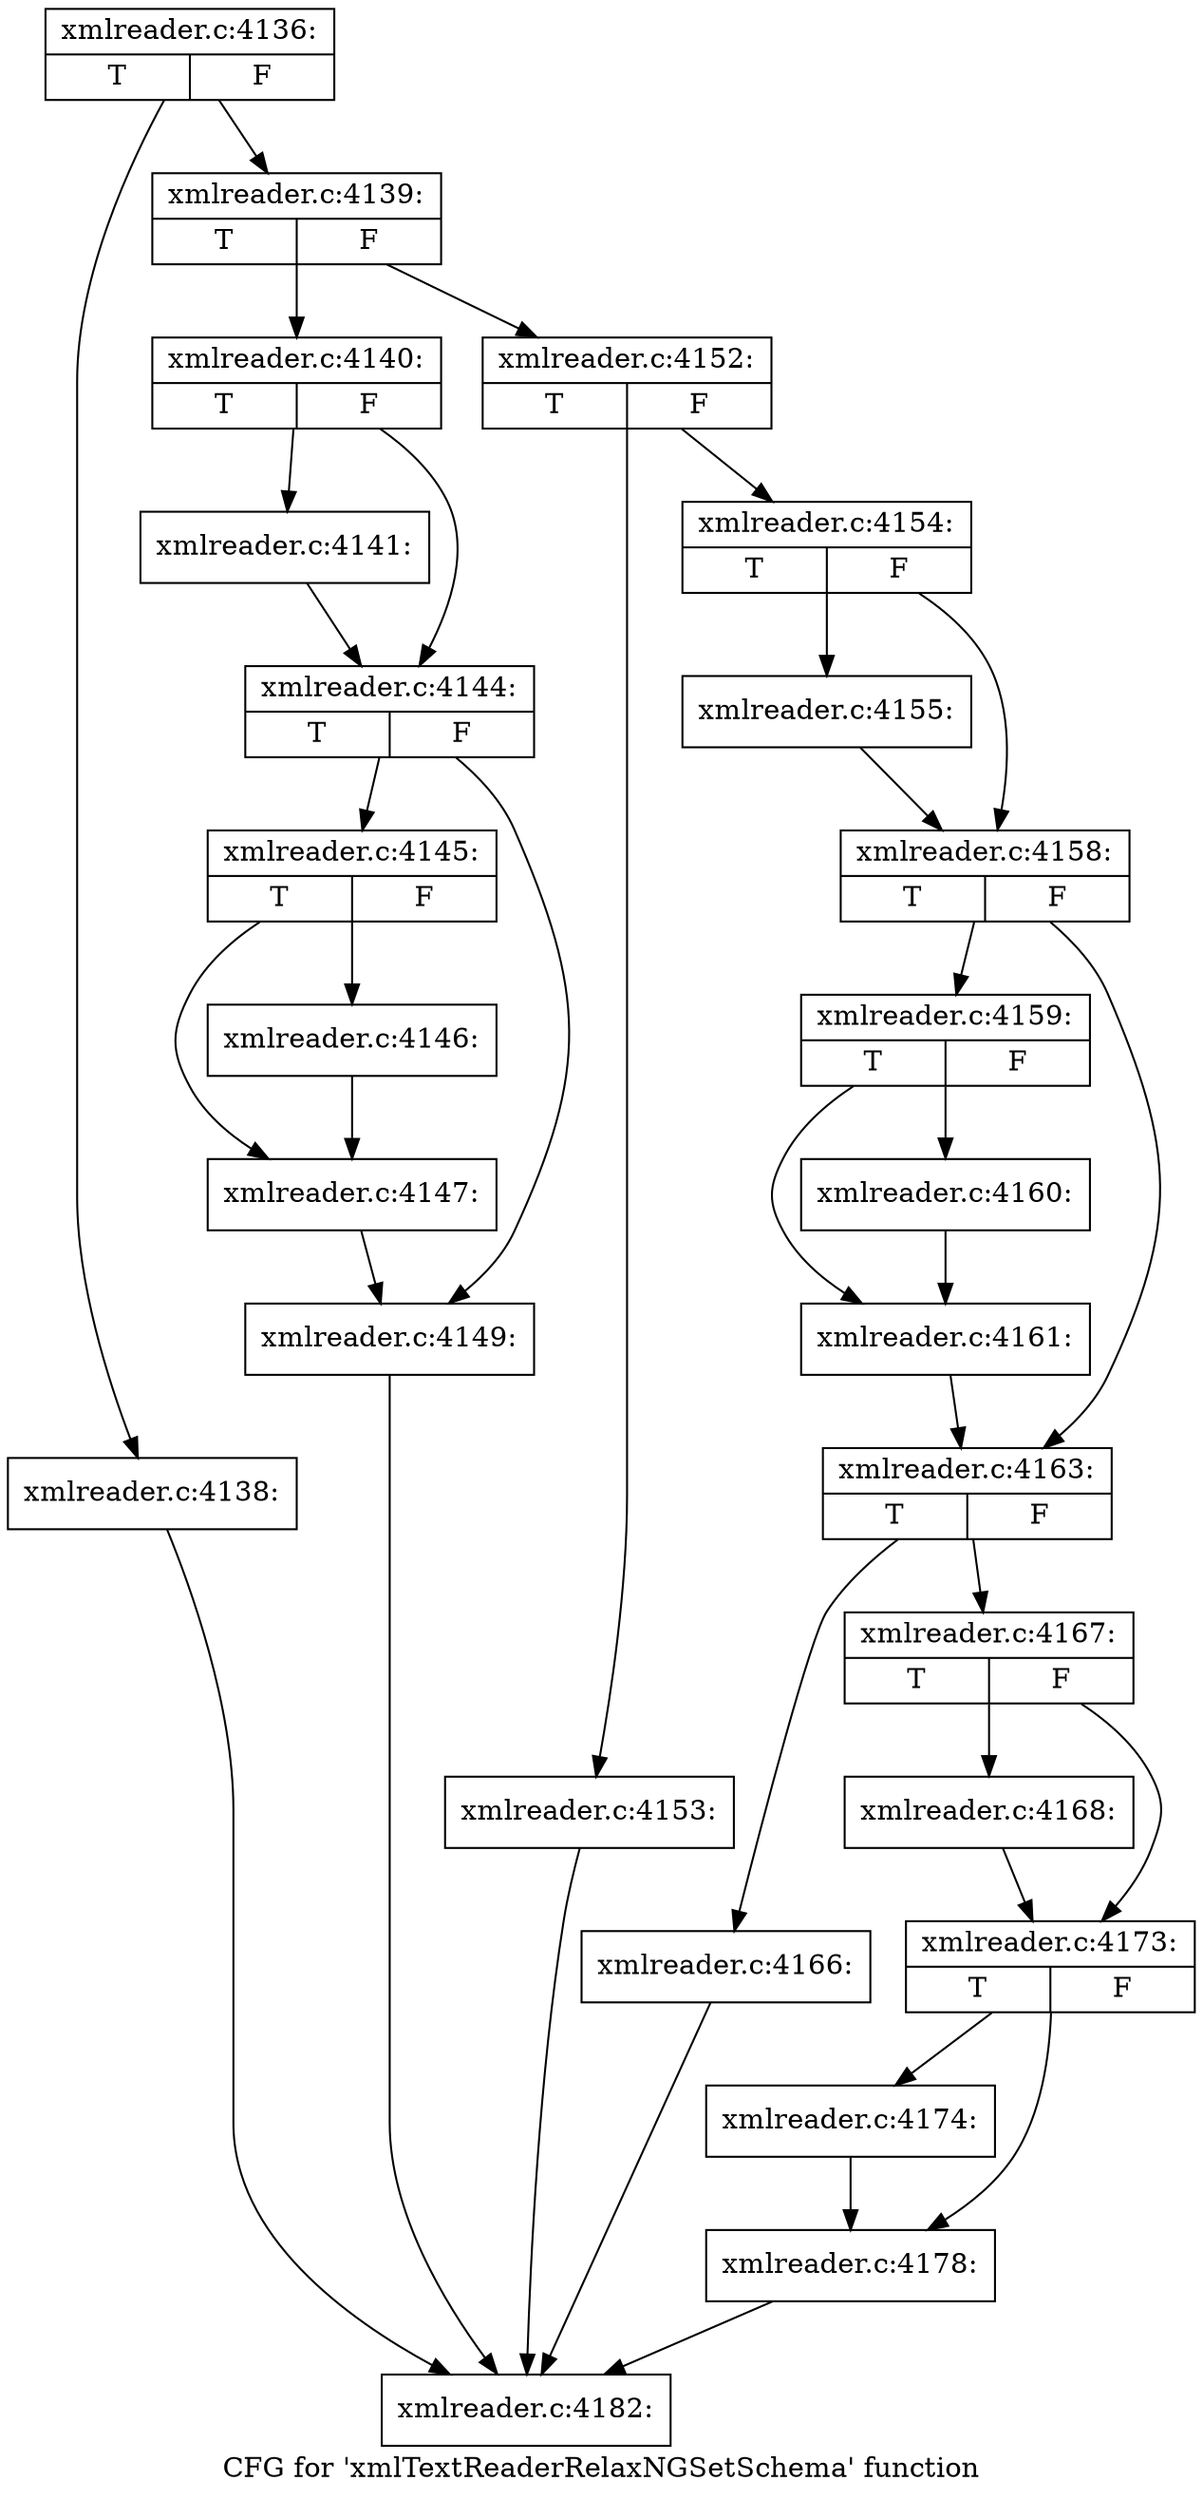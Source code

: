 digraph "CFG for 'xmlTextReaderRelaxNGSetSchema' function" {
	label="CFG for 'xmlTextReaderRelaxNGSetSchema' function";

	Node0x4870200 [shape=record,label="{xmlreader.c:4136:|{<s0>T|<s1>F}}"];
	Node0x4870200 -> Node0x486e4d0;
	Node0x4870200 -> Node0x486e520;
	Node0x486e4d0 [shape=record,label="{xmlreader.c:4138:}"];
	Node0x486e4d0 -> Node0x4870530;
	Node0x486e520 [shape=record,label="{xmlreader.c:4139:|{<s0>T|<s1>F}}"];
	Node0x486e520 -> Node0x4875880;
	Node0x486e520 -> Node0x48758d0;
	Node0x4875880 [shape=record,label="{xmlreader.c:4140:|{<s0>T|<s1>F}}"];
	Node0x4875880 -> Node0x4875c90;
	Node0x4875880 -> Node0x4875ce0;
	Node0x4875c90 [shape=record,label="{xmlreader.c:4141:}"];
	Node0x4875c90 -> Node0x4875ce0;
	Node0x4875ce0 [shape=record,label="{xmlreader.c:4144:|{<s0>T|<s1>F}}"];
	Node0x4875ce0 -> Node0x48766c0;
	Node0x4875ce0 -> Node0x4876710;
	Node0x48766c0 [shape=record,label="{xmlreader.c:4145:|{<s0>T|<s1>F}}"];
	Node0x48766c0 -> Node0x4876c50;
	Node0x48766c0 -> Node0x4876c00;
	Node0x4876c00 [shape=record,label="{xmlreader.c:4146:}"];
	Node0x4876c00 -> Node0x4876c50;
	Node0x4876c50 [shape=record,label="{xmlreader.c:4147:}"];
	Node0x4876c50 -> Node0x4876710;
	Node0x4876710 [shape=record,label="{xmlreader.c:4149:}"];
	Node0x4876710 -> Node0x4870530;
	Node0x48758d0 [shape=record,label="{xmlreader.c:4152:|{<s0>T|<s1>F}}"];
	Node0x48758d0 -> Node0x4877a30;
	Node0x48758d0 -> Node0x4877a80;
	Node0x4877a30 [shape=record,label="{xmlreader.c:4153:}"];
	Node0x4877a30 -> Node0x4870530;
	Node0x4877a80 [shape=record,label="{xmlreader.c:4154:|{<s0>T|<s1>F}}"];
	Node0x4877a80 -> Node0x4878070;
	Node0x4877a80 -> Node0x48780c0;
	Node0x4878070 [shape=record,label="{xmlreader.c:4155:}"];
	Node0x4878070 -> Node0x48780c0;
	Node0x48780c0 [shape=record,label="{xmlreader.c:4158:|{<s0>T|<s1>F}}"];
	Node0x48780c0 -> Node0x4878b00;
	Node0x48780c0 -> Node0x4878b50;
	Node0x4878b00 [shape=record,label="{xmlreader.c:4159:|{<s0>T|<s1>F}}"];
	Node0x4878b00 -> Node0x4879090;
	Node0x4878b00 -> Node0x4879040;
	Node0x4879040 [shape=record,label="{xmlreader.c:4160:}"];
	Node0x4879040 -> Node0x4879090;
	Node0x4879090 [shape=record,label="{xmlreader.c:4161:}"];
	Node0x4879090 -> Node0x4878b50;
	Node0x4878b50 [shape=record,label="{xmlreader.c:4163:|{<s0>T|<s1>F}}"];
	Node0x4878b50 -> Node0x487a8f0;
	Node0x4878b50 -> Node0x46ff0e0;
	Node0x487a8f0 [shape=record,label="{xmlreader.c:4166:}"];
	Node0x487a8f0 -> Node0x4870530;
	Node0x46ff0e0 [shape=record,label="{xmlreader.c:4167:|{<s0>T|<s1>F}}"];
	Node0x46ff0e0 -> Node0x487ac20;
	Node0x46ff0e0 -> Node0x487b140;
	Node0x487ac20 [shape=record,label="{xmlreader.c:4168:}"];
	Node0x487ac20 -> Node0x487b140;
	Node0x487b140 [shape=record,label="{xmlreader.c:4173:|{<s0>T|<s1>F}}"];
	Node0x487b140 -> Node0x487b950;
	Node0x487b140 -> Node0x487bc80;
	Node0x487b950 [shape=record,label="{xmlreader.c:4174:}"];
	Node0x487b950 -> Node0x487bc80;
	Node0x487bc80 [shape=record,label="{xmlreader.c:4178:}"];
	Node0x487bc80 -> Node0x4870530;
	Node0x4870530 [shape=record,label="{xmlreader.c:4182:}"];
}
